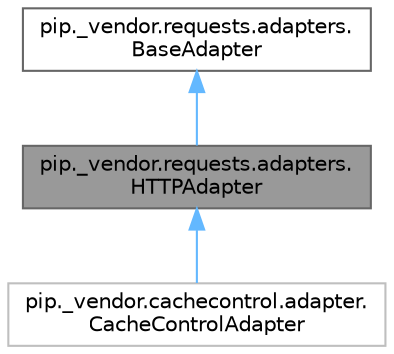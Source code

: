digraph "pip._vendor.requests.adapters.HTTPAdapter"
{
 // LATEX_PDF_SIZE
  bgcolor="transparent";
  edge [fontname=Helvetica,fontsize=10,labelfontname=Helvetica,labelfontsize=10];
  node [fontname=Helvetica,fontsize=10,shape=box,height=0.2,width=0.4];
  Node1 [id="Node000001",label="pip._vendor.requests.adapters.\lHTTPAdapter",height=0.2,width=0.4,color="gray40", fillcolor="grey60", style="filled", fontcolor="black",tooltip=" "];
  Node2 -> Node1 [id="edge3_Node000001_Node000002",dir="back",color="steelblue1",style="solid",tooltip=" "];
  Node2 [id="Node000002",label="pip._vendor.requests.adapters.\lBaseAdapter",height=0.2,width=0.4,color="gray40", fillcolor="white", style="filled",URL="$db/d4e/classpip_1_1__vendor_1_1requests_1_1adapters_1_1BaseAdapter.html",tooltip=" "];
  Node1 -> Node3 [id="edge4_Node000001_Node000003",dir="back",color="steelblue1",style="solid",tooltip=" "];
  Node3 [id="Node000003",label="pip._vendor.cachecontrol.adapter.\lCacheControlAdapter",height=0.2,width=0.4,color="grey75", fillcolor="white", style="filled",URL="$da/de1/classpip_1_1__vendor_1_1cachecontrol_1_1adapter_1_1CacheControlAdapter.html",tooltip=" "];
}
